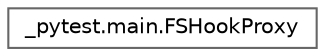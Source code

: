 digraph "Graphical Class Hierarchy"
{
 // LATEX_PDF_SIZE
  bgcolor="transparent";
  edge [fontname=Helvetica,fontsize=10,labelfontname=Helvetica,labelfontsize=10];
  node [fontname=Helvetica,fontsize=10,shape=box,height=0.2,width=0.4];
  rankdir="LR";
  Node0 [id="Node000000",label="_pytest.main.FSHookProxy",height=0.2,width=0.4,color="grey40", fillcolor="white", style="filled",URL="$class__pytest_1_1main_1_1_f_s_hook_proxy.html",tooltip=" "];
}
